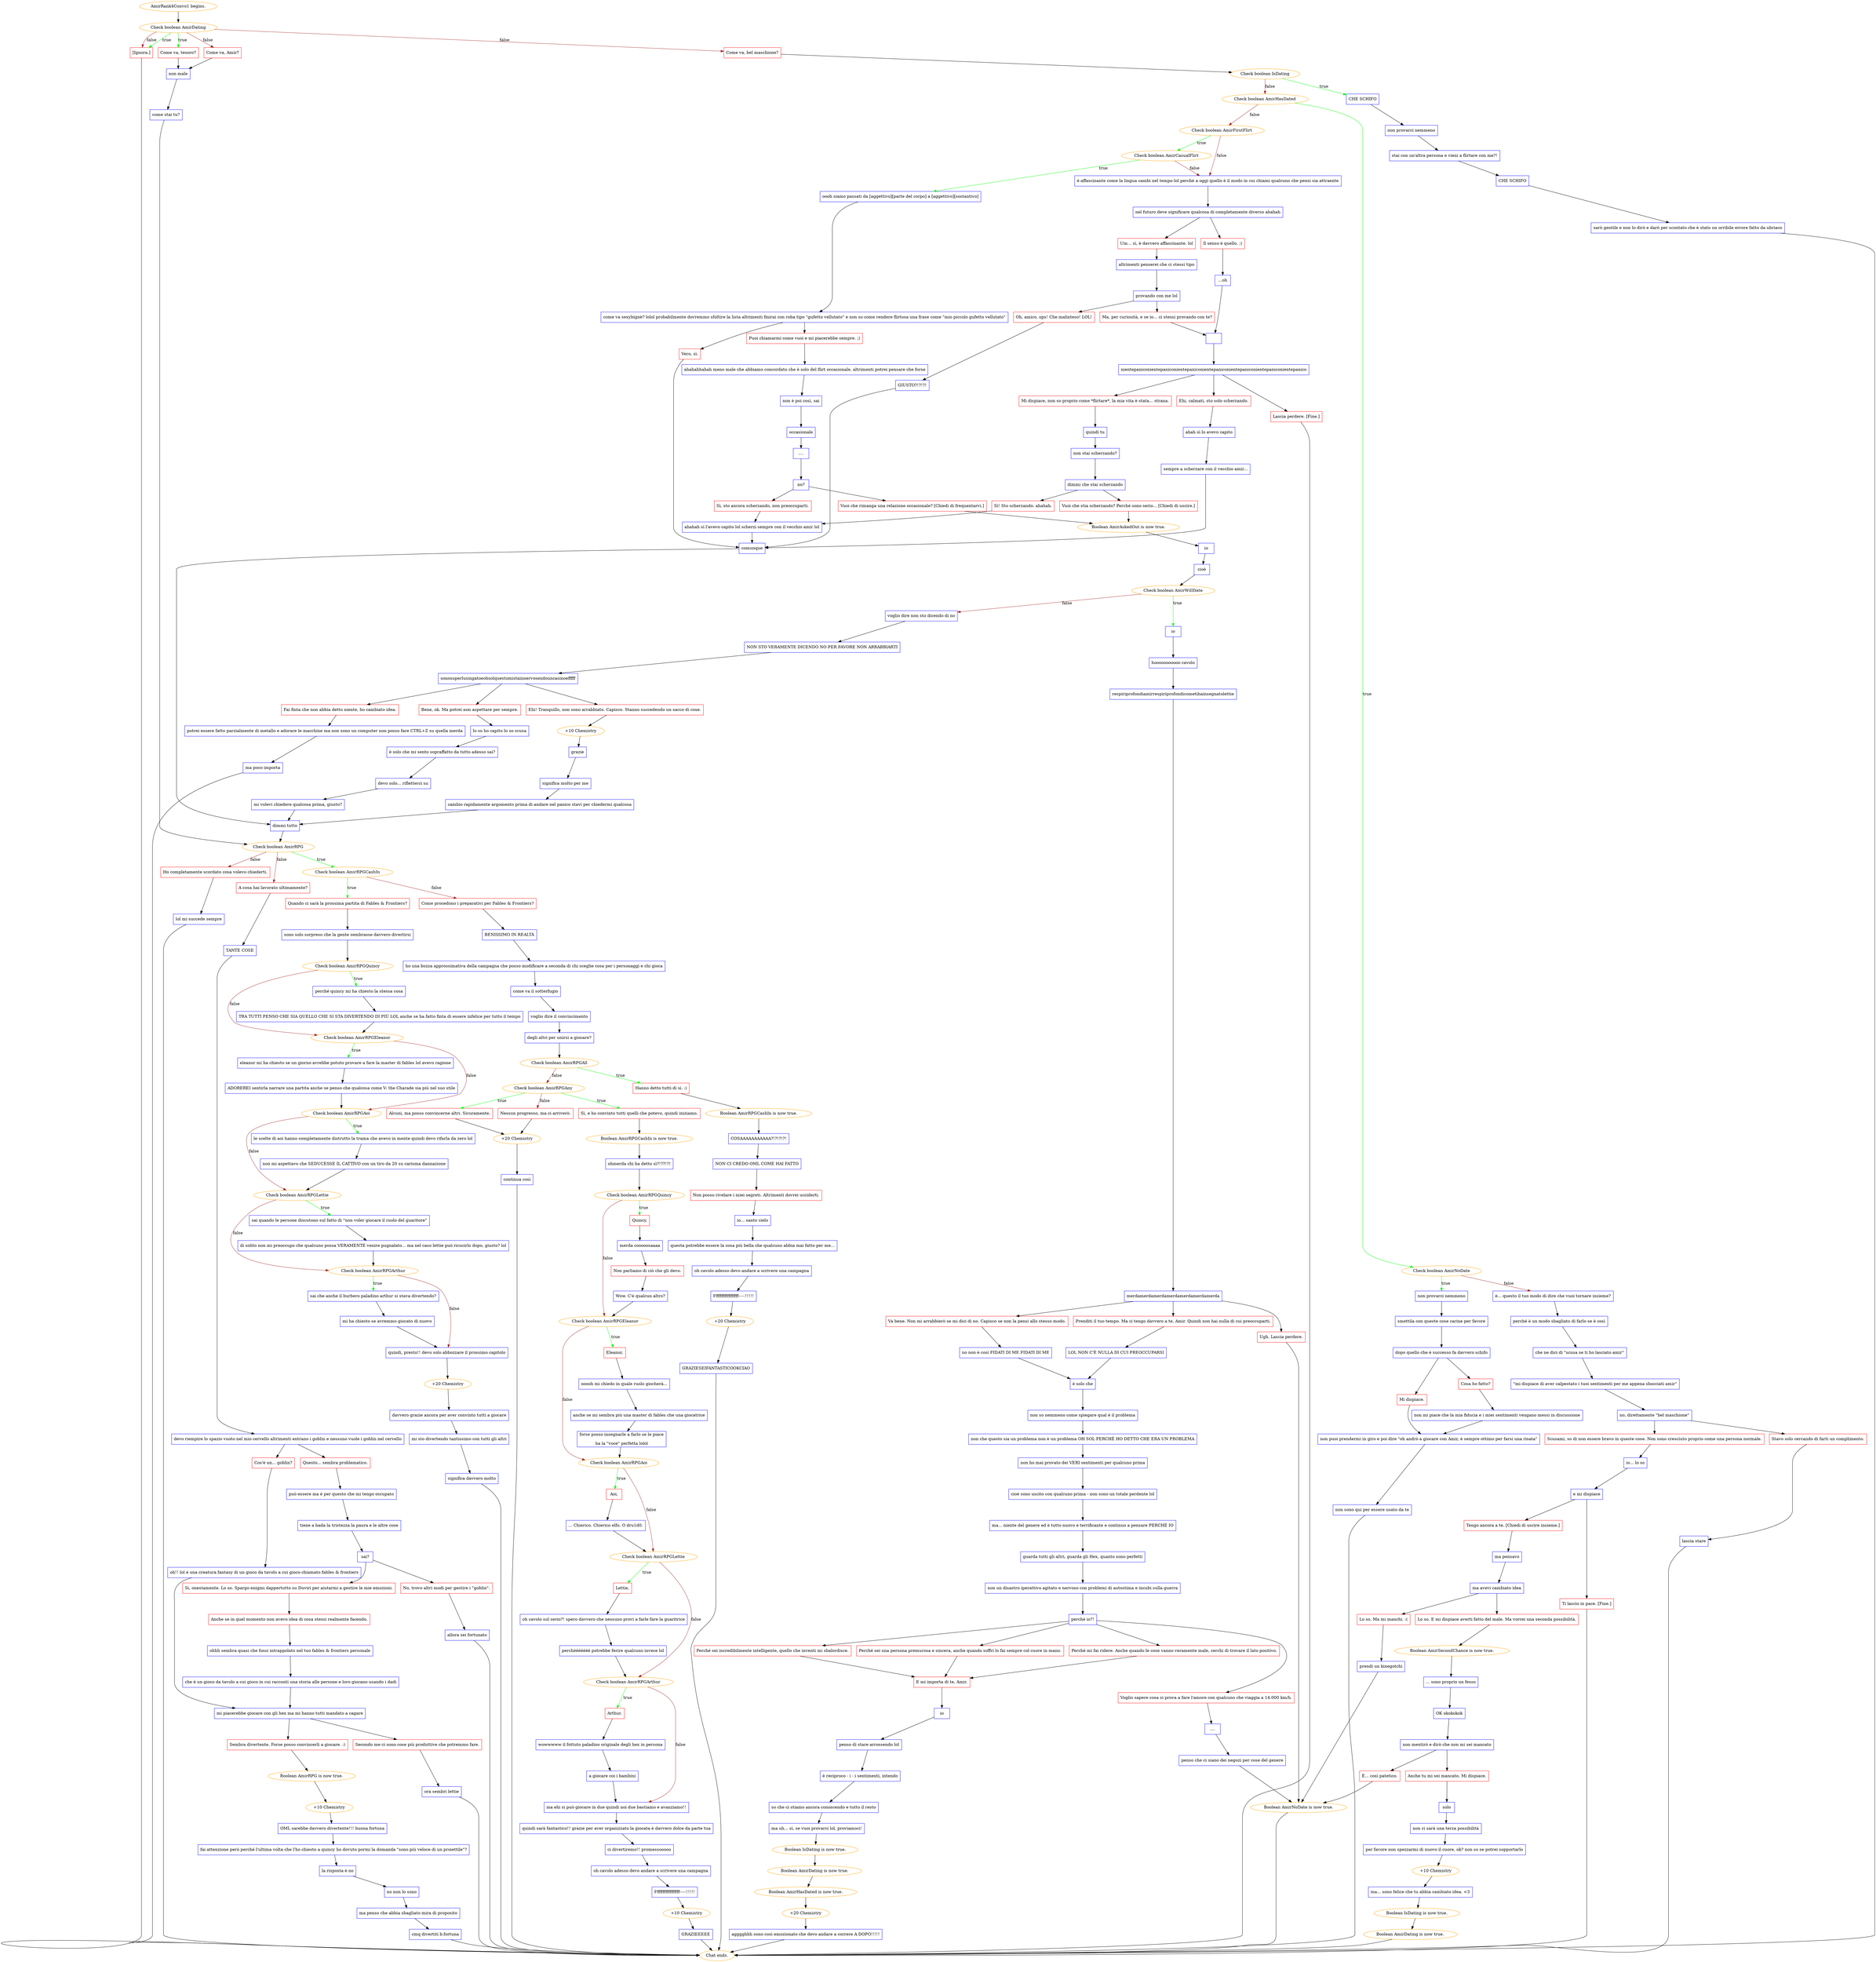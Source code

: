 digraph {
	"AmirRank4Convo1 begins." [color=orange];
		"AmirRank4Convo1 begins." -> j1546680134;
	j1546680134 [label="Check boolean AmirDating",color=orange];
		j1546680134 -> j1744176634 [label=true,color=green];
		j1546680134 -> j4060732423 [label=true,color=green];
		j1546680134 -> j2537316044 [label=false,color=brown];
		j1546680134 -> j1621484977 [label=false,color=brown];
		j1546680134 -> j4060732423 [label=false,color=brown];
	j1744176634 [label="Come va, tesoro?",shape=box,color=red];
		j1744176634 -> j3357209641;
	j4060732423 [label="[Ignora.]",shape=box,color=red];
		j4060732423 -> "Chat ends.";
	j2537316044 [label="Come va, Amir?",shape=box,color=red];
		j2537316044 -> j3357209641;
	j1621484977 [label="Come va, bel maschione?",shape=box,color=red];
		j1621484977 -> j2868275779;
	j3357209641 [label="non male",shape=box,color=blue];
		j3357209641 -> j4074033158;
	"Chat ends." [color=orange];
	j2868275779 [label="Check boolean IsDating",color=orange];
		j2868275779 -> j642366795 [label=true,color=green];
		j2868275779 -> j3137870552 [label=false,color=brown];
	j4074033158 [label="come stai tu?",shape=box,color=blue];
		j4074033158 -> j951173510;
	j642366795 [label="CHE SCHIFO",shape=box,color=blue];
		j642366795 -> j4097925516;
	j3137870552 [label="Check boolean AmirHasDated",color=orange];
		j3137870552 -> j1373206343 [label=true,color=green];
		j3137870552 -> j149341729 [label=false,color=brown];
	j951173510 [label="Check boolean AmirRPG",color=orange];
		j951173510 -> j2276043232 [label=true,color=green];
		j951173510 -> j1418112463 [label=false,color=brown];
		j951173510 -> j2135793177 [label=false,color=brown];
	j4097925516 [label="non provarci nemmeno",shape=box,color=blue];
		j4097925516 -> j4088082434;
	j1373206343 [label="Check boolean AmirNoDate",color=orange];
		j1373206343 -> j1547583832 [label=true,color=green];
		j1373206343 -> j1025336001 [label=false,color=brown];
	j149341729 [label="Check boolean AmirFirstFlirt",color=orange];
		j149341729 -> j3288259453 [label=true,color=green];
		j149341729 -> j524521321 [label=false,color=brown];
	j2276043232 [label="Check boolean AmirRPGCashIn",color=orange];
		j2276043232 -> j266864682 [label=true,color=green];
		j2276043232 -> j1485842338 [label=false,color=brown];
	j1418112463 [label="A cosa hai lavorato ultimamente?",shape=box,color=red];
		j1418112463 -> j2714580383;
	j2135793177 [label="Ho completamente scordato cosa volevo chiederti.",shape=box,color=red];
		j2135793177 -> j1246076111;
	j4088082434 [label="stai con un'altra persona e vieni a flirtare con me?!",shape=box,color=blue];
		j4088082434 -> j469771448;
	j1547583832 [label="non provarci nemmeno",shape=box,color=blue];
		j1547583832 -> j3234394294;
	j1025336001 [label="è... questo il tuo modo di dire che vuoi tornare insieme?",shape=box,color=blue];
		j1025336001 -> j2448166036;
	j3288259453 [label="Check boolean AmirCasualFlirt",color=orange];
		j3288259453 -> j1709606817 [label=true,color=green];
		j3288259453 -> j524521321 [label=false,color=brown];
	j524521321 [label="è affascinante come la lingua cambi nel tempo lol perché a oggi quello è il modo in cui chiami qualcuno che pensi sia attraente",shape=box,color=blue];
		j524521321 -> j2772231656;
	j266864682 [label="Quando ci sarà la prossima partita di Fables & Frontiers?",shape=box,color=red];
		j266864682 -> j918420735;
	j1485842338 [label="Come procedono i preparativi per Fables & Frontiers?",shape=box,color=red];
		j1485842338 -> j28337223;
	j2714580383 [label="TANTE COSE",shape=box,color=blue];
		j2714580383 -> j367862803;
	j1246076111 [label="lol mi succede sempre",shape=box,color=blue];
		j1246076111 -> "Chat ends.";
	j469771448 [label="CHE SCHIFO",shape=box,color=blue];
		j469771448 -> j2229192818;
	j3234394294 [label="smettila con queste cose carine per favore",shape=box,color=blue];
		j3234394294 -> j1251027268;
	j2448166036 [label="perché è un modo sbagliato di farlo se è così",shape=box,color=blue];
		j2448166036 -> j522356808;
	j1709606817 [label="oooh siamo passati da [aggettivo][parte del corpo] a [aggettivo][sostantivo]",shape=box,color=blue];
		j1709606817 -> j228808203;
	j2772231656 [label="nel futuro deve significare qualcosa di completamente diverso ahahah",shape=box,color=blue];
		j2772231656 -> j3208796095;
		j2772231656 -> j1697424517;
	j918420735 [label="sono solo sorpreso che la gente sembrasse davvero divertirsi",shape=box,color=blue];
		j918420735 -> j1055062996;
	j28337223 [label="BENISSIMO IN REALTÀ",shape=box,color=blue];
		j28337223 -> j3954294488;
	j367862803 [label="devo riempire lo spazio vuoto nel mio cervello altrimenti entrano i goblin e nessuno vuole i goblin nel cervello",shape=box,color=blue];
		j367862803 -> j1716592806;
		j367862803 -> j3389389073;
	j2229192818 [label="sarò gentile e non lo dirò e darò per scontato che è stato un orribile errore fatto da ubriaco",shape=box,color=blue];
		j2229192818 -> "Chat ends.";
	j1251027268 [label="dopo quello che è successo fa davvero schifo",shape=box,color=blue];
		j1251027268 -> j3986728520;
		j1251027268 -> j1874944642;
	j522356808 [label="che ne dici di \"scusa se ti ho lasciato amir\"",shape=box,color=blue];
		j522356808 -> j2193860998;
	j228808203 [label="come va sexybignè? lolol probabilmente dovremmo sfoltire la lista altrimenti finirai con roba tipo \"gufetto vellutato\" e non so come rendere flirtosa una frase come \"mio piccolo gufetto vellutato\"",shape=box,color=blue];
		j228808203 -> j1674716788;
		j228808203 -> j1584418365;
	j3208796095 [label="Um... sì, è davvero affascinante. lol",shape=box,color=red];
		j3208796095 -> j2051460632;
	j1697424517 [label="Il senso è quello. ;)",shape=box,color=red];
		j1697424517 -> j2328154290;
	j1055062996 [label="Check boolean AmirRPGQuincy",color=orange];
		j1055062996 -> j274715605 [label=true,color=green];
		j1055062996 -> j3649186233 [label=false,color=brown];
	j3954294488 [label="ho una bozza approssimativa della campagna che posso modificare a seconda di chi sceglie cosa per i personaggi e chi gioca",shape=box,color=blue];
		j3954294488 -> j3333364925;
	j1716592806 [label="Questo... sembra problematico.",shape=box,color=red];
		j1716592806 -> j483783552;
	j3389389073 [label="Cos'è un... goblin?",shape=box,color=red];
		j3389389073 -> j1208981602;
	j3986728520 [label="Mi dispiace.",shape=box,color=red];
		j3986728520 -> j324033287;
	j1874944642 [label="Cosa ho fatto?",shape=box,color=red];
		j1874944642 -> j3029381305;
	j2193860998 [label="\"mi dispiace di aver calpestato i tuoi sentimenti per me appena sbocciati amir\"",shape=box,color=blue];
		j2193860998 -> j4243257167;
	j1674716788 [label="Puoi chiamarmi come vuoi e mi piacerebbe sempre. ;)",shape=box,color=red];
		j1674716788 -> j1961896161;
	j1584418365 [label="Vero, sì.",shape=box,color=red];
		j1584418365 -> j3849459498;
	j2051460632 [label="altrimenti penserei che ci stessi tipo",shape=box,color=blue];
		j2051460632 -> j258199938;
	j2328154290 [label="...oh",shape=box,color=blue];
		j2328154290 -> j392464373;
	j274715605 [label="perché quincy mi ha chiesto la stessa cosa",shape=box,color=blue];
		j274715605 -> j4092536298;
	j3649186233 [label="Check boolean AmirRPGEleanor",color=orange];
		j3649186233 -> j3727474387 [label=true,color=green];
		j3649186233 -> j1319037662 [label=false,color=brown];
	j3333364925 [label="come va il sotterfugio",shape=box,color=blue];
		j3333364925 -> j3211152053;
	j483783552 [label="può essere ma è per questo che mi tengo occupato",shape=box,color=blue];
		j483783552 -> j4174390526;
	j1208981602 [label="oh!! lol è una creatura fantasy di un gioco da tavolo a cui gioco chiamato fables & frontiers",shape=box,color=blue];
		j1208981602 -> j2483297866;
	j324033287 [label="non puoi prendermi in giro e poi dire \"oh andrò a giocare con Amir, è sempre ottimo per farsi una risata\"",shape=box,color=blue];
		j324033287 -> j1076085384;
	j3029381305 [label="non mi piace che la mia fiducia e i miei sentimenti vengano messi in discussione",shape=box,color=blue];
		j3029381305 -> j324033287;
	j4243257167 [label="no, direttamente \"bel maschione\"",shape=box,color=blue];
		j4243257167 -> j898024134;
		j4243257167 -> j3576670585;
	j1961896161 [label="ahahahhahah meno male che abbiamo concordato che è solo del flirt occasionale, altrimenti potrei pensare che forse",shape=box,color=blue];
		j1961896161 -> j2172175178;
	j3849459498 [label="comunque",shape=box,color=blue];
		j3849459498 -> j3824189898;
	j258199938 [label="provando con me lol",shape=box,color=blue];
		j258199938 -> j1186149264;
		j258199938 -> j2556556002;
	j392464373 [label=" ",shape=box,color=blue];
		j392464373 -> j2095982861;
	j4092536298 [label="TRA TUTTI PENSO CHE SIA QUELLO CHE SI STA DIVERTENDO DI PIÙ LOL anche se ha fatto finta di essere infelice per tutto il tempo",shape=box,color=blue];
		j4092536298 -> j3649186233;
	j3727474387 [label="eleanor mi ha chiesto se un giorno avrebbe potuto provare a fare la master di fables lol avevo ragione",shape=box,color=blue];
		j3727474387 -> j4013536538;
	j1319037662 [label="Check boolean AmirRPGAoi",color=orange];
		j1319037662 -> j2129670159 [label=true,color=green];
		j1319037662 -> j815849730 [label=false,color=brown];
	j3211152053 [label="voglio dire il convincimento",shape=box,color=blue];
		j3211152053 -> j672539380;
	j4174390526 [label="tiene a bada la tristezza la paura e le altre cose",shape=box,color=blue];
		j4174390526 -> j3930153807;
	j2483297866 [label="mi piacerebbe giocare con gli hex ma mi hanno tutti mandato a cagare",shape=box,color=blue];
		j2483297866 -> j2938899361;
		j2483297866 -> j19364374;
	j1076085384 [label="non sono qui per essere usato da te",shape=box,color=blue];
		j1076085384 -> "Chat ends.";
	j898024134 [label="Scusami, so di non essere bravo in queste cose. Non sono cresciuto proprio come una persona normale.",shape=box,color=red];
		j898024134 -> j312149451;
	j3576670585 [label="Stavo solo cercando di farti un complimento.",shape=box,color=red];
		j3576670585 -> j305116117;
	j2172175178 [label="non è poi così, sai",shape=box,color=blue];
		j2172175178 -> j4108075502;
	j3824189898 [label="dimmi tutto",shape=box,color=blue];
		j3824189898 -> j951173510;
	j1186149264 [label="Oh, amico, ops! Che malinteso! LOL!",shape=box,color=red];
		j1186149264 -> j3753357627;
	j2556556002 [label="Ma, per curiosità, e se io... ci stessi provando con te?",shape=box,color=red];
		j2556556002 -> j392464373;
	j2095982861 [label="nientepaniconientepaniconientepaniconientepaniconientepaniconientepaniconientepanico",shape=box,color=blue];
		j2095982861 -> j1008165636;
		j2095982861 -> j3597131197;
		j2095982861 -> j2989849864;
	j4013536538 [label="ADOREREI sentirla narrare una partita anche se penso che qualcosa come V: the Charade sia più nel suo stile",shape=box,color=blue];
		j4013536538 -> j1319037662;
	j2129670159 [label="le scelte di aoi hanno completamente distrutto la trama che avevo in mente quindi devo rifarla da zero lol",shape=box,color=blue];
		j2129670159 -> j3742489866;
	j815849730 [label="Check boolean AmirRPGLettie",color=orange];
		j815849730 -> j2477362202 [label=true,color=green];
		j815849730 -> j2768534854 [label=false,color=brown];
	j672539380 [label="degli altri per unirsi a giocare?",shape=box,color=blue];
		j672539380 -> j2900695109;
	j3930153807 [label="sai?",shape=box,color=blue];
		j3930153807 -> j3308870843;
		j3930153807 -> j2103100474;
	j2938899361 [label="Sembra divertente. Forse posso convincerli a giocare. :)",shape=box,color=red];
		j2938899361 -> j1778239850;
	j19364374 [label="Secondo me ci sono cose più produttive che potremmo fare.",shape=box,color=red];
		j19364374 -> j1360064423;
	j312149451 [label="io... lo so",shape=box,color=blue];
		j312149451 -> j2704964142;
	j305116117 [label="lascia stare",shape=box,color=blue];
		j305116117 -> "Chat ends.";
	j4108075502 [label="occasionale",shape=box,color=blue];
		j4108075502 -> j1054310400;
	j3753357627 [label="GIUSTO?!?!?!",shape=box,color=blue];
		j3753357627 -> j3849459498;
	j1008165636 [label="Ehi, calmati, sto solo scherzando.",shape=box,color=red];
		j1008165636 -> j640828989;
	j3597131197 [label="Mi dispiace, non so proprio come *flirtare*, la mia vita è stata... strana.",shape=box,color=red];
		j3597131197 -> j1772089287;
	j2989849864 [label="Lascia perdere. [Fine.]",shape=box,color=red];
		j2989849864 -> "Chat ends.";
	j3742489866 [label="non mi aspettavo che SEDUCESSE IL CATTIVO con un tiro da 20 su carisma dannazione",shape=box,color=blue];
		j3742489866 -> j815849730;
	j2477362202 [label="sai quando le persone discutono sul fatto di \"non voler giocare il ruolo del guaritore\"",shape=box,color=blue];
		j2477362202 -> j4191589320;
	j2768534854 [label="Check boolean AmirRPGArthur",color=orange];
		j2768534854 -> j2783006404 [label=true,color=green];
		j2768534854 -> j2225877798 [label=false,color=brown];
	j2900695109 [label="Check boolean AmirRPGAll",color=orange];
		j2900695109 -> j612260822 [label=true,color=green];
		j2900695109 -> j3439868174 [label=false,color=brown];
	j3308870843 [label="Sì, onestamente. Lo so. Spargo enigmi dappertutto su Duviri per aiutarmi a gestire le mie emozioni.",shape=box,color=red];
		j3308870843 -> j4151408371;
	j2103100474 [label="No, trovo altri modi per gestire i \"goblin\".",shape=box,color=red];
		j2103100474 -> j796192187;
	j1778239850 [label="Boolean AmirRPG is now true.",color=orange];
		j1778239850 -> j3575706392;
	j1360064423 [label="ora sembri lettie",shape=box,color=blue];
		j1360064423 -> "Chat ends.";
	j2704964142 [label="e mi dispiace",shape=box,color=blue];
		j2704964142 -> j1442834049;
		j2704964142 -> j3998381237;
	j1054310400 [label="....",shape=box,color=blue];
		j1054310400 -> j3848371349;
	j640828989 [label="ahah sì lo avevo capito",shape=box,color=blue];
		j640828989 -> j440162161;
	j1772089287 [label="quindi tu",shape=box,color=blue];
		j1772089287 -> j1849827063;
	j4191589320 [label="di solito non mi preoccupo che qualcuno possa VERAMENTE venire pugnalato... ma nel caso lettie può ricucirlo dopo, giusto? lol",shape=box,color=blue];
		j4191589320 -> j2768534854;
	j2783006404 [label="sai che anche il burbero paladino arthur si stava divertendo?",shape=box,color=blue];
		j2783006404 -> j1771397816;
	j2225877798 [label="quindi, presto!! devo solo abbozzare il prossimo capitolo",shape=box,color=blue];
		j2225877798 -> j1379864953;
	j612260822 [label="Hanno detto tutti di sì. :)",shape=box,color=red];
		j612260822 -> j3799858378;
	j3439868174 [label="Check boolean AmirRPGAny",color=orange];
		j3439868174 -> j4115623842 [label=true,color=green];
		j3439868174 -> j626146988 [label=true,color=green];
		j3439868174 -> j2132121353 [label=false,color=brown];
	j4151408371 [label="Anche se in quel momento non avevo idea di cosa stessi realmente facendo.",shape=box,color=red];
		j4151408371 -> j2704114379;
	j796192187 [label="allora sei fortunato",shape=box,color=blue];
		j796192187 -> "Chat ends.";
	j3575706392 [label="+10 Chemistry",color=orange];
		j3575706392 -> j795982950;
	j1442834049 [label="Tengo ancora a te. [Chiedi di uscire insieme.]",shape=box,color=red];
		j1442834049 -> j3700531098;
	j3998381237 [label="Ti lascio in pace. [Fine.]",shape=box,color=red];
		j3998381237 -> "Chat ends.";
	j3848371349 [label="no?",shape=box,color=blue];
		j3848371349 -> j1079298117;
		j3848371349 -> j1171862016;
	j440162161 [label="sempre a scherzare con il vecchio amir...",shape=box,color=blue];
		j440162161 -> j3849459498;
	j1849827063 [label="non stai scherzando?",shape=box,color=blue];
		j1849827063 -> j1829095672;
	j1771397816 [label="mi ha chiesto se avremmo giocato di nuovo",shape=box,color=blue];
		j1771397816 -> j2225877798;
	j1379864953 [label="+20 Chemistry",color=orange];
		j1379864953 -> j3215159182;
	j3799858378 [label="Boolean AmirRPGCashIn is now true.",color=orange];
		j3799858378 -> j4140190477;
	j4115623842 [label="Sì, e ho convinto tutti quelli che potevo, quindi iniziamo.",shape=box,color=red];
		j4115623842 -> j1074191490;
	j626146988 [label="Alcuni, ma posso convincerne altri. Sicuramente.",shape=box,color=red];
		j626146988 -> j461468595;
	j2132121353 [label="Nessun progresso, ma ci arriverò.",shape=box,color=red];
		j2132121353 -> j461468595;
	j2704114379 [label="ohhh sembra quasi che fossi intrappolato nel tuo fables & frontiers personale",shape=box,color=blue];
		j2704114379 -> j3731718284;
	j795982950 [label="OML sarebbe davvero divertente!!! buona fortuna",shape=box,color=blue];
		j795982950 -> j3303920826;
	j3700531098 [label="ma pensavo",shape=box,color=blue];
		j3700531098 -> j655516395;
	j1079298117 [label="Vuoi che rimanga una relazione occasionale? [Chiedi di frequentarvi.]",shape=box,color=red];
		j1079298117 -> j264178884;
	j1171862016 [label="Sì, sto ancora scherzando, non preoccuparti.",shape=box,color=red];
		j1171862016 -> j2499946225;
	j1829095672 [label="dimmi che stai scherzando",shape=box,color=blue];
		j1829095672 -> j1195201252;
		j1829095672 -> j121009538;
	j3215159182 [label="davvero grazie ancora per aver convinto tutti a giocare",shape=box,color=blue];
		j3215159182 -> j1482960515;
	j4140190477 [label="COSAAAAAAAAAAA?!?!?!?!",shape=box,color=blue];
		j4140190477 -> j223590464;
	j1074191490 [label="Boolean AmirRPGCashIn is now true.",color=orange];
		j1074191490 -> j1274570683;
	j461468595 [label="+20 Chemistry",color=orange];
		j461468595 -> j3097119810;
	j3731718284 [label="che è un gioco da tavolo a cui gioco in cui racconti una storia alle persone e loro giocano usando i dadi",shape=box,color=blue];
		j3731718284 -> j2483297866;
	j3303920826 [label="fai attenzione però perché l'ultima volta che l'ho chiesto a quincy ho dovuto pormi la domanda \"sono più veloce di un proiettile\"?",shape=box,color=blue];
		j3303920826 -> j3561851741;
	j655516395 [label="ma avevi cambiato idea",shape=box,color=blue];
		j655516395 -> j4166887526;
		j655516395 -> j1084231414;
	j264178884 [label="Boolean AmirAskedOut is now true.",color=orange];
		j264178884 -> j527810994;
	j2499946225 [label="ahahah sì l'avevo capito lol scherzi sempre con il vecchio amir lol",shape=box,color=blue];
		j2499946225 -> j3849459498;
	j1195201252 [label="Vuoi che stia scherzando? Perché sono serio... [Chiedi di uscire.]",shape=box,color=red];
		j1195201252 -> j264178884;
	j121009538 [label="Sì! Sto scherzando. ahahah.",shape=box,color=red];
		j121009538 -> j2499946225;
	j1482960515 [label="mi sto divertendo tantissimo con tutti gli altri",shape=box,color=blue];
		j1482960515 -> j4071620922;
	j223590464 [label="NON CI CREDO OML COME HAI FATTO",shape=box,color=blue];
		j223590464 -> j2850743459;
	j1274570683 [label="ohmerda chi ha detto sì?!??!?!",shape=box,color=blue];
		j1274570683 -> j3110991413;
	j3097119810 [label="continua così",shape=box,color=blue];
		j3097119810 -> "Chat ends.";
	j3561851741 [label="la risposta è no",shape=box,color=blue];
		j3561851741 -> j1645798741;
	j4166887526 [label="Lo so. Ma mi manchi. :(",shape=box,color=red];
		j4166887526 -> j4273424681;
	j1084231414 [label="Lo so. E mi dispiace averti fatto del male. Ma vorrei una seconda possibilità.",shape=box,color=red];
		j1084231414 -> j2948201408;
	j527810994 [label="io",shape=box,color=blue];
		j527810994 -> j3416746995;
	j4071620922 [label="significa davvero molto",shape=box,color=blue];
		j4071620922 -> "Chat ends.";
	j2850743459 [label="Non posso rivelare i miei segreti. Altrimenti dovrei ucciderti.",shape=box,color=red];
		j2850743459 -> j781260587;
	j3110991413 [label="Check boolean AmirRPGQuincy",color=orange];
		j3110991413 -> j3532607940 [label=true,color=green];
		j3110991413 -> j3861748651 [label=false,color=brown];
	j1645798741 [label="no non lo sono",shape=box,color=blue];
		j1645798741 -> j532755431;
	j4273424681 [label="prendi un kinegotchi",shape=box,color=blue];
		j4273424681 -> j1438323710;
	j2948201408 [label="Boolean AmirSecondChance is now true.",color=orange];
		j2948201408 -> j449130576;
	j3416746995 [label="cioè",shape=box,color=blue];
		j3416746995 -> j2482289751;
	j781260587 [label="io... santo cielo",shape=box,color=blue];
		j781260587 -> j685288576;
	j3532607940 [label="Quincy,",shape=box,color=red];
		j3532607940 -> j115454228;
	j3861748651 [label="Check boolean AmirRPGEleanor",color=orange];
		j3861748651 -> j3873861962 [label=true,color=green];
		j3861748651 -> j706044045 [label=false,color=brown];
	j532755431 [label="ma penso che abbia sbagliato mira di proposito",shape=box,color=blue];
		j532755431 -> j1340575168;
	j1438323710 [label="Boolean AmirNoDate is now true.",color=orange];
		j1438323710 -> "Chat ends.";
	j449130576 [label="... sono proprio un fesso",shape=box,color=blue];
		j449130576 -> j1750597970;
	j2482289751 [label="Check boolean AmirWillDate",color=orange];
		j2482289751 -> j1887300443 [label=true,color=green];
		j2482289751 -> j3840113492 [label=false,color=brown];
	j685288576 [label="questa potrebbe essere la cosa più bella che qualcuno abbia mai fatto per me...",shape=box,color=blue];
		j685288576 -> j3151789891;
	j115454228 [label="merda cooooosaaaa",shape=box,color=blue];
		j115454228 -> j992364574;
	j3873861962 [label="Eleanor,",shape=box,color=red];
		j3873861962 -> j3788687086;
	j706044045 [label="Check boolean AmirRPGAoi",color=orange];
		j706044045 -> j3205536578 [label=true,color=green];
		j706044045 -> j1524087374 [label=false,color=brown];
	j1340575168 [label="cmq divertiti b.fortuna",shape=box,color=blue];
		j1340575168 -> "Chat ends.";
	j1750597970 [label="OK okokokok",shape=box,color=blue];
		j1750597970 -> j2099286779;
	j1887300443 [label="io",shape=box,color=blue];
		j1887300443 -> j4216427546;
	j3840113492 [label="voglio dire non sto dicendo di no",shape=box,color=blue];
		j3840113492 -> j566312476;
	j3151789891 [label="oh cavolo adesso devo andare a scrivere una campagna",shape=box,color=blue];
		j3151789891 -> j3728145763;
	j992364574 [label="Non parliamo di ciò che gli devo.",shape=box,color=red];
		j992364574 -> j3859018118;
	j3788687086 [label="ooooh mi chiedo in quale ruolo giocherà...",shape=box,color=blue];
		j3788687086 -> j974588081;
	j3205536578 [label="Aoi,",shape=box,color=red];
		j3205536578 -> j1672517995;
	j1524087374 [label="Check boolean AmirRPGLettie",color=orange];
		j1524087374 -> j361021287 [label=true,color=green];
		j1524087374 -> j2397807320 [label=false,color=brown];
	j2099286779 [label="non mentirò e dirò che non mi sei mancato",shape=box,color=blue];
		j2099286779 -> j1306225565;
		j2099286779 -> j3790919434;
	j4216427546 [label="hooooooooooo cavolo",shape=box,color=blue];
		j4216427546 -> j737511262;
	j566312476 [label="NON STO VERAMENTE DICENDO NO PER FAVORE NON ARRABBIARTI",shape=box,color=blue];
		j566312476 -> j710241996;
	j3728145763 [label="Fffffffffffffffff-----!!!!!",shape=box,color=blue];
		j3728145763 -> j1782862175;
	j3859018118 [label="Wow. C'è qualcun altro?",shape=box,color=blue];
		j3859018118 -> j3861748651;
	j974588081 [label="anche se mi sembra più una master di fables che una giocatrice",shape=box,color=blue];
		j974588081 -> j3887368249;
	j1672517995 [label="... Chierico. Chierico elfo. O dru1d0.",shape=box,color=blue];
		j1672517995 -> j1524087374;
	j361021287 [label="Lettie,",shape=box,color=red];
		j361021287 -> j1691661778;
	j2397807320 [label="Check boolean AmirRPGArthur",color=orange];
		j2397807320 -> j1524755248 [label=true,color=green];
		j2397807320 -> j4121114085 [label=false,color=brown];
	j1306225565 [label="Anche tu mi sei mancato. Mi dispiace.",shape=box,color=red];
		j1306225565 -> j3174577896;
	j3790919434 [label="È... così patetico.",shape=box,color=red];
		j3790919434 -> j1438323710;
	j737511262 [label="respiriprofondiamirrespiriprofondicometihainsegnatolettie",shape=box,color=blue];
		j737511262 -> j1130557850;
	j710241996 [label="sonosuperlusingatoeohsolquestomistainnervosendouncasinoefffff",shape=box,color=blue];
		j710241996 -> j1154902611;
		j710241996 -> j3473662874;
		j710241996 -> j9851729;
	j1782862175 [label="+20 Chemistry",color=orange];
		j1782862175 -> j968116955;
	j3887368249 [label="forse posso insegnarle a farlo se le piace
ha la \"voce\" perfetta lolol",shape=box,color=blue];
		j3887368249 -> j706044045;
	j1691661778 [label="oh cavolo sul serio?! spero davvero che nessuno provi a farle fare la guaritrice",shape=box,color=blue];
		j1691661778 -> j1442115874;
	j1524755248 [label="Arthur.",shape=box,color=red];
		j1524755248 -> j3909432962;
	j4121114085 [label="ma ehi si può giocare in due quindi noi due bastiamo e avanziamo!!",shape=box,color=blue];
		j4121114085 -> j1449779125;
	j3174577896 [label="solo",shape=box,color=blue];
		j3174577896 -> j890051756;
	j1130557850 [label="merdamerdamerdamerdamerdamerdamerda",shape=box,color=blue];
		j1130557850 -> j3920446232;
		j1130557850 -> j3055089840;
		j1130557850 -> j2087395455;
	j1154902611 [label="Ehi! Tranquillo, non sono arrabbiato. Capisco. Stanno succedendo un sacco di cose.",shape=box,color=red];
		j1154902611 -> j4172964064;
	j3473662874 [label="Bene, ok. Ma potrei non aspettare per sempre.",shape=box,color=red];
		j3473662874 -> j3416448723;
	j9851729 [label="Fai finta che non abbia detto niente, ho cambiato idea.",shape=box,color=red];
		j9851729 -> j1893838970;
	j968116955 [label="GRAZIESEIFANTASTICOOKCIAO",shape=box,color=blue];
		j968116955 -> "Chat ends.";
	j1442115874 [label="perchééééééé potrebbe ferire qualcuno invece lol",shape=box,color=blue];
		j1442115874 -> j2397807320;
	j3909432962 [label="wowwwww il fottuto paladino originale degli hex in persona",shape=box,color=blue];
		j3909432962 -> j4052357782;
	j1449779125 [label="quindi sarà fantastico!! grazie per aver organizzato la giocata è davvero dolce da parte tua",shape=box,color=blue];
		j1449779125 -> j1714139280;
	j890051756 [label="non ci sarà una terza possibilità",shape=box,color=blue];
		j890051756 -> j1685028408;
	j3920446232 [label="Ugh. Lascia perdere.",shape=box,color=red];
		j3920446232 -> j1438323710;
	j3055089840 [label="Prenditi il tuo tempo. Ma ci tengo davvero a te, Amir. Quindi non hai nulla di cui preoccuparti.",shape=box,color=red];
		j3055089840 -> j2337493253;
	j2087395455 [label="Va bene. Non mi arrabbierò se mi dici di no. Capisco se non la pensi allo stesso modo.",shape=box,color=red];
		j2087395455 -> j3920904832;
	j4172964064 [label="+10 Chemistry",color=orange];
		j4172964064 -> j1456093046;
	j3416448723 [label="lo so ho capito lo so scusa",shape=box,color=blue];
		j3416448723 -> j813719191;
	j1893838970 [label="potrei essere fatto parzialmente di metallo e adorare le macchine ma non sono un computer non posso fare CTRL+Z su quella merda",shape=box,color=blue];
		j1893838970 -> j3577316163;
	j4052357782 [label="a giocare coi i bambini",shape=box,color=blue];
		j4052357782 -> j4121114085;
	j1714139280 [label="ci divertiremo!! promessooooo",shape=box,color=blue];
		j1714139280 -> j197071403;
	j1685028408 [label="per favore non spezzarmi di nuovo il cuore, ok? non so se potrei sopportarlo",shape=box,color=blue];
		j1685028408 -> j251175431;
	j2337493253 [label="LOL NON C'È NULLA DI CUI PREOCCUPARSI",shape=box,color=blue];
		j2337493253 -> j2276352728;
	j3920904832 [label="no non è così FIDATI DI ME FIDATI DI ME",shape=box,color=blue];
		j3920904832 -> j2276352728;
	j1456093046 [label="grazie",shape=box,color=blue];
		j1456093046 -> j2293023235;
	j813719191 [label="è solo che mi sento sopraffatto da tutto adesso sai?",shape=box,color=blue];
		j813719191 -> j1447508699;
	j3577316163 [label="ma poco importa",shape=box,color=blue];
		j3577316163 -> "Chat ends.";
	j197071403 [label="oh cavolo adesso devo andare a scrivere una campagna",shape=box,color=blue];
		j197071403 -> j3101855821;
	j251175431 [label="+10 Chemistry",color=orange];
		j251175431 -> j2073775009;
	j2276352728 [label="è solo che",shape=box,color=blue];
		j2276352728 -> j1000997079;
	j2293023235 [label="significa molto per me",shape=box,color=blue];
		j2293023235 -> j1261456886;
	j1447508699 [label="devo solo... rifletterci su",shape=box,color=blue];
		j1447508699 -> j449290035;
	j3101855821 [label="Fffffffffffffffff-----!!!!!",shape=box,color=blue];
		j3101855821 -> j3413638307;
	j2073775009 [label="ma... sono felice che tu abbia cambiato idea. <3",shape=box,color=blue];
		j2073775009 -> j1300687325;
	j1000997079 [label="non so nemmeno come spiegare qual è il problema",shape=box,color=blue];
		j1000997079 -> j3198891294;
	j1261456886 [label="cambio rapidamente argomento prima di andare nel panico stavi per chiedermi qualcosa",shape=box,color=blue];
		j1261456886 -> j3824189898;
	j449290035 [label="mi volevi chiedere qualcosa prima, giusto?",shape=box,color=blue];
		j449290035 -> j3824189898;
	j3413638307 [label="+10 Chemistry",color=orange];
		j3413638307 -> j4275388475;
	j1300687325 [label="Boolean IsDating is now true.",color=orange];
		j1300687325 -> j3778687735;
	j3198891294 [label="non che questo sia un problema non è un problema OH SOL PERCHÉ HO DETTO CHE ERA UN PROBLEMA",shape=box,color=blue];
		j3198891294 -> j2225624634;
	j4275388475 [label="GRAZIEEEEE",shape=box,color=blue];
		j4275388475 -> "Chat ends.";
	j3778687735 [label="Boolean AmirDating is now true.",color=orange];
		j3778687735 -> "Chat ends.";
	j2225624634 [label="non ho mai provato dei VERI sentimenti per qualcuno prima",shape=box,color=blue];
		j2225624634 -> j3150745729;
	j3150745729 [label="cioè sono uscito con qualcuno prima - non sono un totale perdente lol",shape=box,color=blue];
		j3150745729 -> j1894980704;
	j1894980704 [label="ma... niente del genere ed è tutto nuovo e terrificante e continuo a pensare PERCHÉ IO",shape=box,color=blue];
		j1894980704 -> j1600883499;
	j1600883499 [label="guarda tutti gli altri, guarda gli Hex, quanto sono perfetti",shape=box,color=blue];
		j1600883499 -> j802154131;
	j802154131 [label="non un disastro iperattivo agitato e nervoso con problemi di autostima e incubi sulla guerra",shape=box,color=blue];
		j802154131 -> j1595149044;
	j1595149044 [label="perché io?!",shape=box,color=blue];
		j1595149044 -> j2809154466;
		j1595149044 -> j3384075308;
		j1595149044 -> j1042054988;
		j1595149044 -> j208222974;
	j2809154466 [label="Perché sei incredibilmente intelligente, quello che inventi mi sbalordisce.",shape=box,color=red];
		j2809154466 -> j2940358977;
	j3384075308 [label="Perché sei una persona premurosa e sincera, anche quando soffri lo fai sempre col cuore in mano.",shape=box,color=red];
		j3384075308 -> j2940358977;
	j1042054988 [label="Perché mi fai ridere. Anche quando le cose vanno veramente male, cerchi di trovare il lato positivo.",shape=box,color=red];
		j1042054988 -> j2940358977;
	j208222974 [label="Voglio sapere cosa si prova a fare l'amore con qualcuno che viaggia a 14.000 km/h.",shape=box,color=red];
		j208222974 -> j3555356349;
	j2940358977 [label="E mi importa di te, Amir.",shape=box,color=red];
		j2940358977 -> j2725598598;
	j3555356349 [label="....",shape=box,color=blue];
		j3555356349 -> j3886238695;
	j2725598598 [label="io",shape=box,color=blue];
		j2725598598 -> j3321261751;
	j3886238695 [label="penso che ci siano dei negozi per cose del genere",shape=box,color=blue];
		j3886238695 -> j1438323710;
	j3321261751 [label="penso di stare arrossendo lol",shape=box,color=blue];
		j3321261751 -> j966889147;
	j966889147 [label="è reciproco - i - i sentimenti, intendo",shape=box,color=blue];
		j966889147 -> j2279059785;
	j2279059785 [label="so che ci stiamo ancora conoscendo e tutto il resto",shape=box,color=blue];
		j2279059785 -> j938628271;
	j938628271 [label="ma uh... sì, se vuoi provarci lol, proviamoci!",shape=box,color=blue];
		j938628271 -> j1904582887;
	j1904582887 [label="Boolean IsDating is now true.",color=orange];
		j1904582887 -> j602884947;
	j602884947 [label="Boolean AmirDating is now true.",color=orange];
		j602884947 -> j3286258982;
	j3286258982 [label="Boolean AmirHasDated is now true.",color=orange];
		j3286258982 -> j3219841883;
	j3219841883 [label="+20 Chemistry",color=orange];
		j3219841883 -> j2734538551;
	j2734538551 [label="agggghhh sono così emozionato che devo andare a correre A DOPO!!!!!",shape=box,color=blue];
		j2734538551 -> "Chat ends.";
}